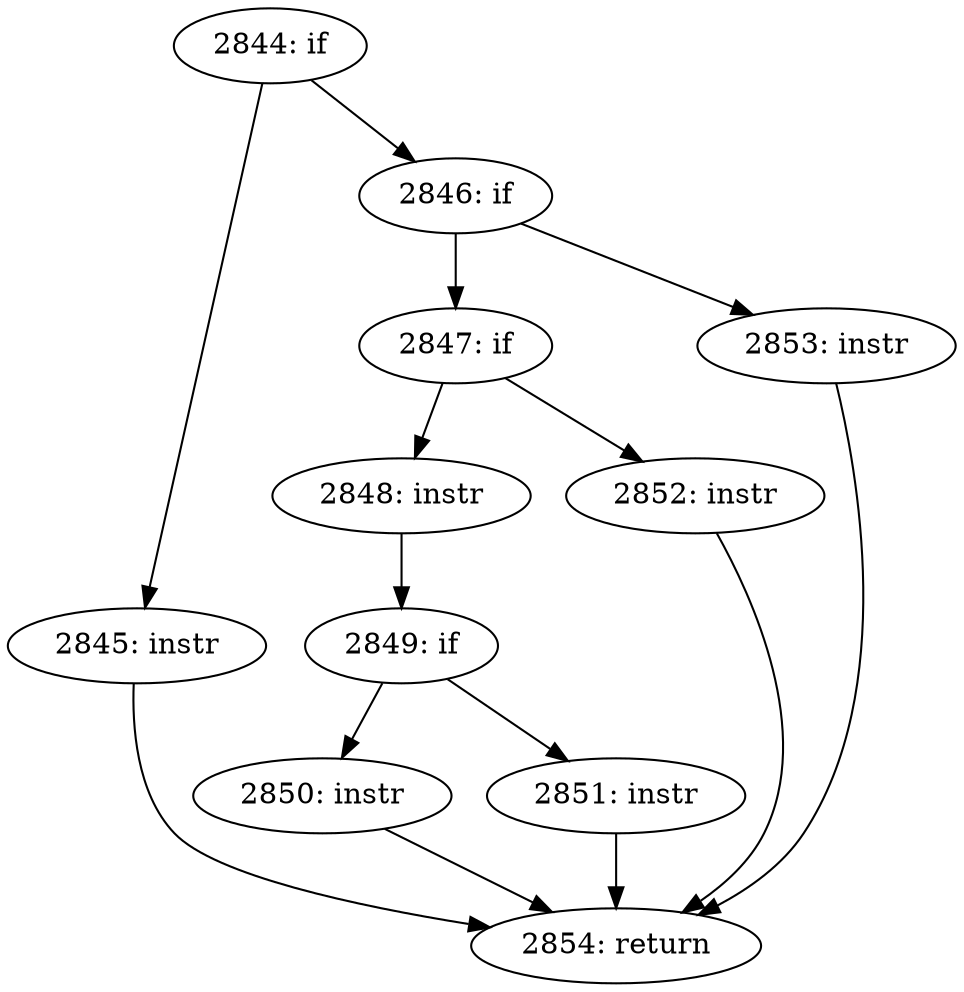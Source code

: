 digraph CFG_tcp_packet_delayed {
2844 [label="2844: if"]
	2844 -> 2845
	2844 -> 2846
2845 [label="2845: instr"]
	2845 -> 2854
2846 [label="2846: if"]
	2846 -> 2847
	2846 -> 2853
2847 [label="2847: if"]
	2847 -> 2848
	2847 -> 2852
2848 [label="2848: instr"]
	2848 -> 2849
2849 [label="2849: if"]
	2849 -> 2850
	2849 -> 2851
2850 [label="2850: instr"]
	2850 -> 2854
2851 [label="2851: instr"]
	2851 -> 2854
2852 [label="2852: instr"]
	2852 -> 2854
2853 [label="2853: instr"]
	2853 -> 2854
2854 [label="2854: return"]
	
}
